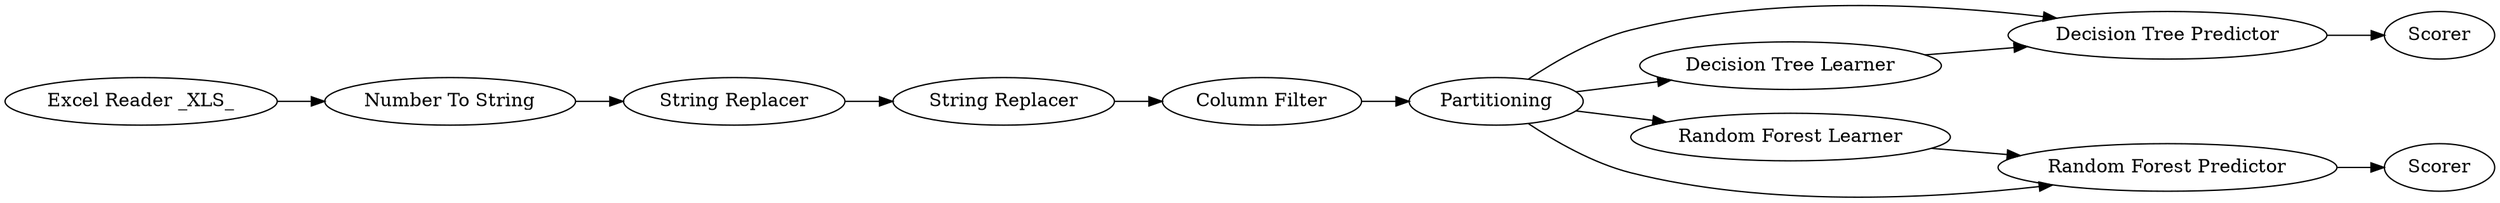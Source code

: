 digraph {
	"244467847554411224_1" [label="Excel Reader _XLS_"]
	"244467847554411224_8" [label="Decision Tree Predictor"]
	"244467847554411224_6" [label=Partitioning]
	"244467847554411224_4" [label="String Replacer"]
	"244467847554411224_7" [label="Decision Tree Learner"]
	"244467847554411224_10" [label="Random Forest Learner"]
	"244467847554411224_11" [label=Scorer]
	"244467847554411224_12" [label=Scorer]
	"244467847554411224_9" [label="Random Forest Predictor"]
	"244467847554411224_3" [label="String Replacer"]
	"244467847554411224_5" [label="Column Filter"]
	"244467847554411224_2" [label="Number To String"]
	"244467847554411224_6" -> "244467847554411224_7"
	"244467847554411224_4" -> "244467847554411224_5"
	"244467847554411224_1" -> "244467847554411224_2"
	"244467847554411224_5" -> "244467847554411224_6"
	"244467847554411224_2" -> "244467847554411224_3"
	"244467847554411224_7" -> "244467847554411224_8"
	"244467847554411224_8" -> "244467847554411224_11"
	"244467847554411224_6" -> "244467847554411224_10"
	"244467847554411224_6" -> "244467847554411224_9"
	"244467847554411224_10" -> "244467847554411224_9"
	"244467847554411224_3" -> "244467847554411224_4"
	"244467847554411224_6" -> "244467847554411224_8"
	"244467847554411224_9" -> "244467847554411224_12"
	rankdir=LR
}
